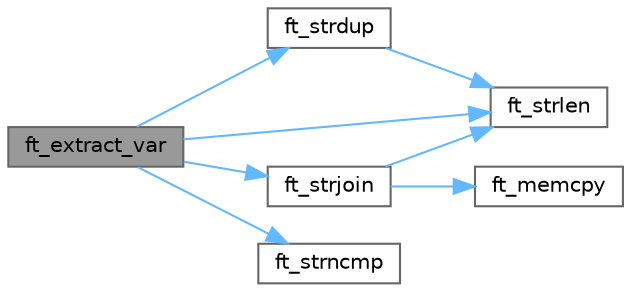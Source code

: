 digraph "ft_extract_var"
{
 // LATEX_PDF_SIZE
  bgcolor="transparent";
  edge [fontname=Helvetica,fontsize=10,labelfontname=Helvetica,labelfontsize=10];
  node [fontname=Helvetica,fontsize=10,shape=box,height=0.2,width=0.4];
  rankdir="LR";
  Node1 [id="Node000001",label="ft_extract_var",height=0.2,width=0.4,color="gray40", fillcolor="grey60", style="filled", fontcolor="black",tooltip=" "];
  Node1 -> Node2 [id="edge1_Node000001_Node000002",color="steelblue1",style="solid",tooltip=" "];
  Node2 [id="Node000002",label="ft_strdup",height=0.2,width=0.4,color="grey40", fillcolor="white", style="filled",URL="$ft__strdup_8c.html#aebe73f27c70c56ac5053f860ef5436c9",tooltip=" "];
  Node2 -> Node3 [id="edge2_Node000002_Node000003",color="steelblue1",style="solid",tooltip=" "];
  Node3 [id="Node000003",label="ft_strlen",height=0.2,width=0.4,color="grey40", fillcolor="white", style="filled",URL="$ft__strlen_8c.html#abbb8c6c4ed85d892e7f1509f65f5768a",tooltip=" "];
  Node1 -> Node4 [id="edge3_Node000001_Node000004",color="steelblue1",style="solid",tooltip=" "];
  Node4 [id="Node000004",label="ft_strjoin",height=0.2,width=0.4,color="grey40", fillcolor="white", style="filled",URL="$ft__strjoin_8c.html#a91e6e3e428bcc9f2291b700e1829b82b",tooltip=" "];
  Node4 -> Node5 [id="edge4_Node000004_Node000005",color="steelblue1",style="solid",tooltip=" "];
  Node5 [id="Node000005",label="ft_memcpy",height=0.2,width=0.4,color="grey40", fillcolor="white", style="filled",URL="$ft__memcpy_8c.html#a41a6f05af30cf85ff63a08e383826322",tooltip=" "];
  Node4 -> Node3 [id="edge5_Node000004_Node000003",color="steelblue1",style="solid",tooltip=" "];
  Node1 -> Node3 [id="edge6_Node000001_Node000003",color="steelblue1",style="solid",tooltip=" "];
  Node1 -> Node6 [id="edge7_Node000001_Node000006",color="steelblue1",style="solid",tooltip=" "];
  Node6 [id="Node000006",label="ft_strncmp",height=0.2,width=0.4,color="grey40", fillcolor="white", style="filled",URL="$ft__strncmp_8c.html#a9d2fe792187aa4ed08e5864fb2c4d6dc",tooltip=" "];
}
